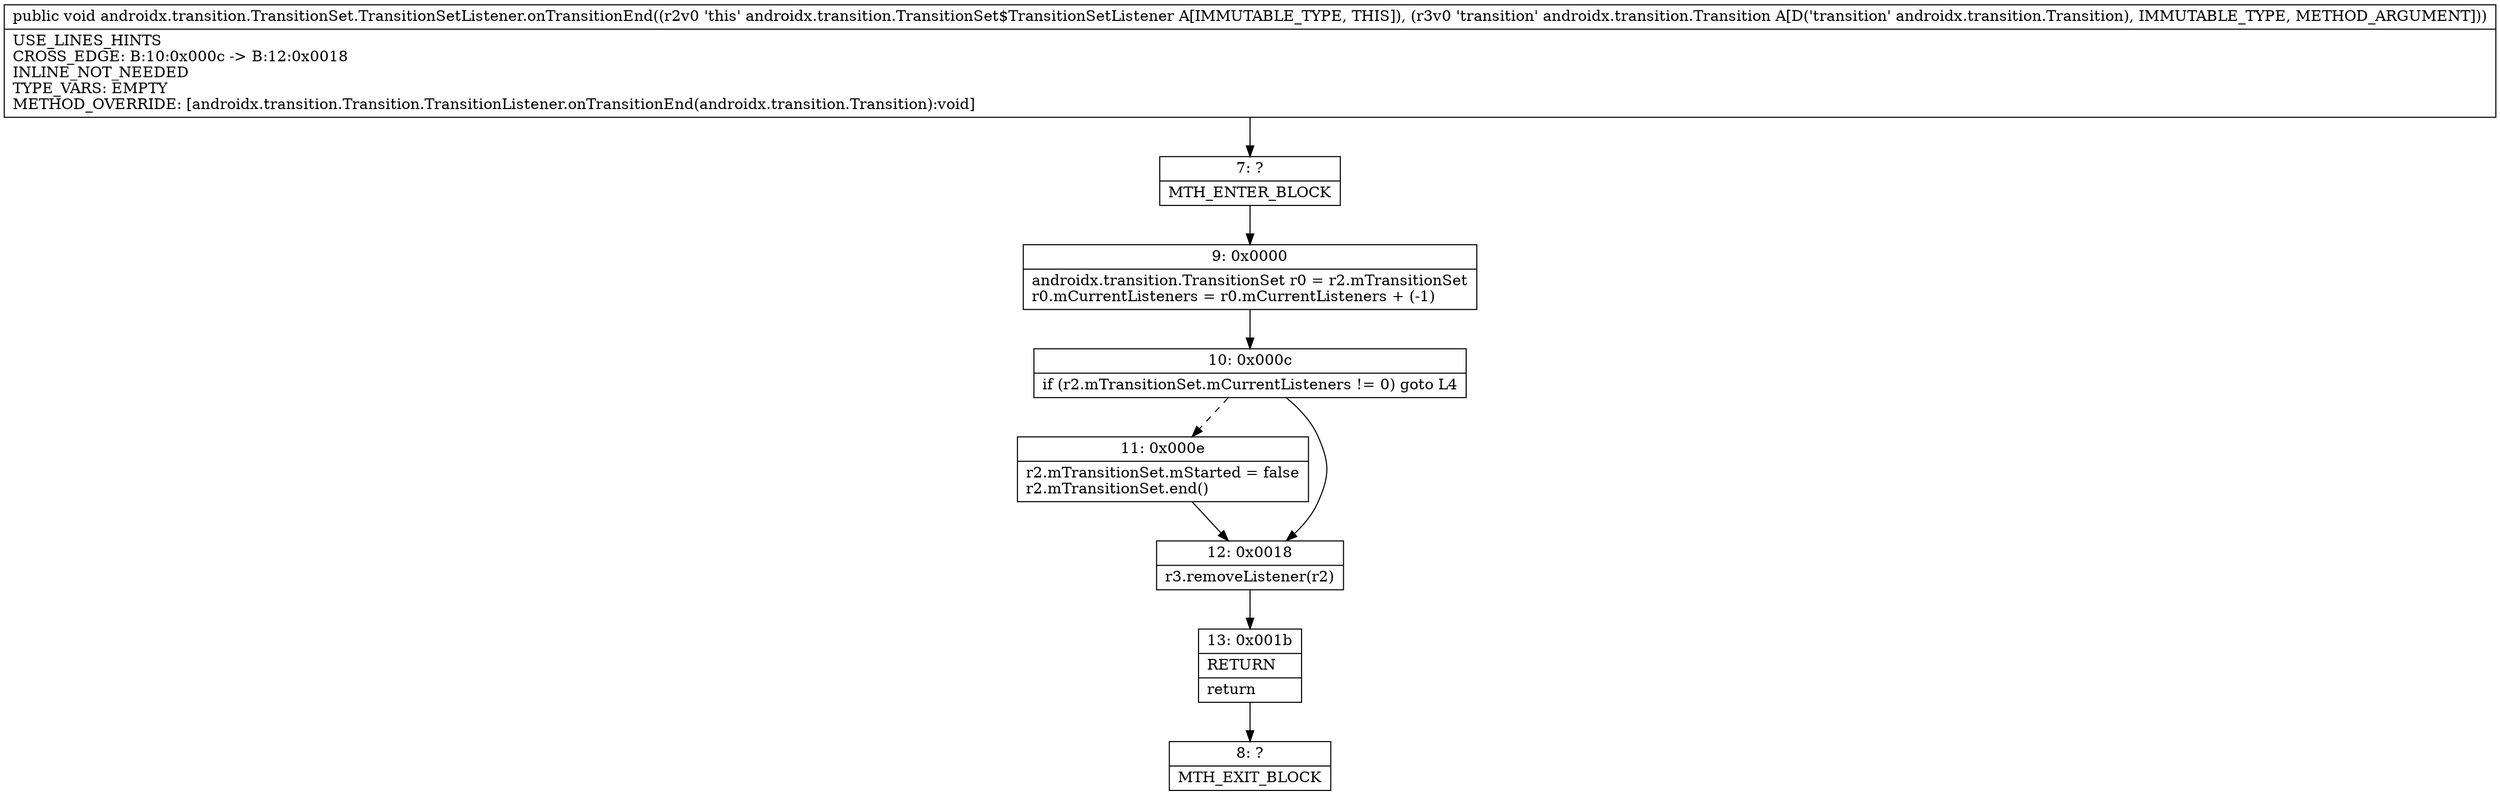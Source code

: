 digraph "CFG forandroidx.transition.TransitionSet.TransitionSetListener.onTransitionEnd(Landroidx\/transition\/Transition;)V" {
Node_7 [shape=record,label="{7\:\ ?|MTH_ENTER_BLOCK\l}"];
Node_9 [shape=record,label="{9\:\ 0x0000|androidx.transition.TransitionSet r0 = r2.mTransitionSet\lr0.mCurrentListeners = r0.mCurrentListeners + (\-1)\l}"];
Node_10 [shape=record,label="{10\:\ 0x000c|if (r2.mTransitionSet.mCurrentListeners != 0) goto L4\l}"];
Node_11 [shape=record,label="{11\:\ 0x000e|r2.mTransitionSet.mStarted = false\lr2.mTransitionSet.end()\l}"];
Node_12 [shape=record,label="{12\:\ 0x0018|r3.removeListener(r2)\l}"];
Node_13 [shape=record,label="{13\:\ 0x001b|RETURN\l|return\l}"];
Node_8 [shape=record,label="{8\:\ ?|MTH_EXIT_BLOCK\l}"];
MethodNode[shape=record,label="{public void androidx.transition.TransitionSet.TransitionSetListener.onTransitionEnd((r2v0 'this' androidx.transition.TransitionSet$TransitionSetListener A[IMMUTABLE_TYPE, THIS]), (r3v0 'transition' androidx.transition.Transition A[D('transition' androidx.transition.Transition), IMMUTABLE_TYPE, METHOD_ARGUMENT]))  | USE_LINES_HINTS\lCROSS_EDGE: B:10:0x000c \-\> B:12:0x0018\lINLINE_NOT_NEEDED\lTYPE_VARS: EMPTY\lMETHOD_OVERRIDE: [androidx.transition.Transition.TransitionListener.onTransitionEnd(androidx.transition.Transition):void]\l}"];
MethodNode -> Node_7;Node_7 -> Node_9;
Node_9 -> Node_10;
Node_10 -> Node_11[style=dashed];
Node_10 -> Node_12;
Node_11 -> Node_12;
Node_12 -> Node_13;
Node_13 -> Node_8;
}

